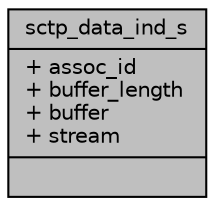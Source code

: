digraph "sctp_data_ind_s"
{
 // LATEX_PDF_SIZE
  edge [fontname="Helvetica",fontsize="10",labelfontname="Helvetica",labelfontsize="10"];
  node [fontname="Helvetica",fontsize="10",shape=record];
  Node1 [label="{sctp_data_ind_s\n|+ assoc_id\l+ buffer_length\l+ buffer\l+ stream\l|}",height=0.2,width=0.4,color="black", fillcolor="grey75", style="filled", fontcolor="black",tooltip=" "];
}
